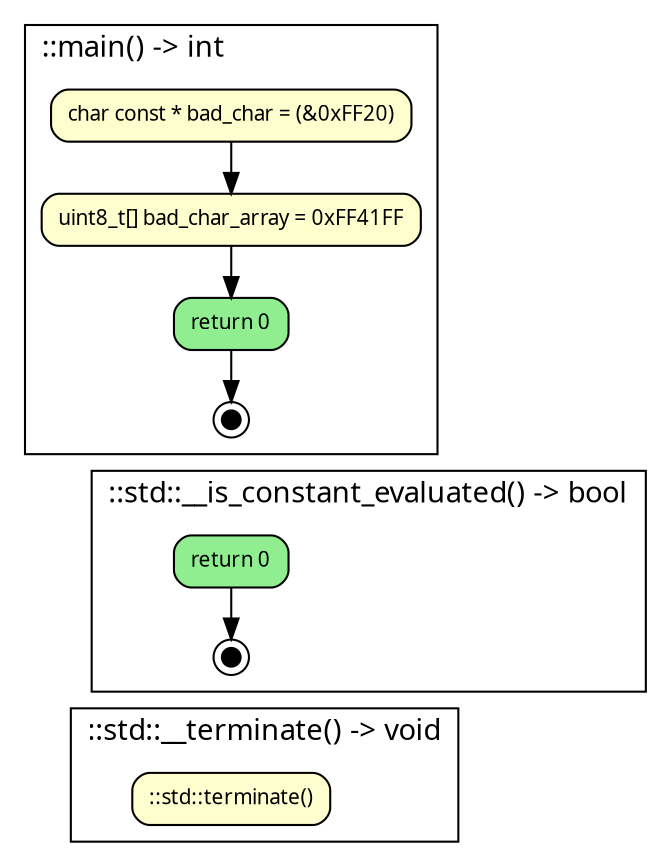 digraph {
	fontname="SansSerif,sans-serif" labeljust=l nojustify=true ranksep=0.35
	node [fillcolor="#fefece" fontname="SansSerif,sans-serif" fontsize=10 height=0.35 shape=box style="filled, rounded"]
	subgraph cluster_item_0 {
		graph [label="::main() -> int"]
		item_1 [label="char const * bad_char = (&0xFF20)"]
		item_2 [label="uint8_t[] bad_char_array = 0xFF41FF"]
		item_1 -> item_2
		item_3 [label="return 0" fillcolor=lightgreen]
		item_4 [label="" fillcolor=black fixedsize=true height=0.12 shape=doublecircle size=0.1 width=0.12]
		item_3 -> item_4
		item_2 -> item_3
	}
	subgraph cluster_item_5 {
		graph [label="::std::__is_constant_evaluated() -> bool"]
		item_6 [label="return 0" fillcolor=lightgreen]
		item_7 [label="" fillcolor=black fixedsize=true height=0.12 shape=doublecircle size=0.1 width=0.12]
		item_6 -> item_7
	}
	item_4 -> item_6 [style=invis]
	subgraph cluster_item_8 {
		graph [label="::std::__terminate() -> void"]
		item_9 [label="::std::terminate()"]
	}
	item_7 -> item_9 [style=invis]
}

